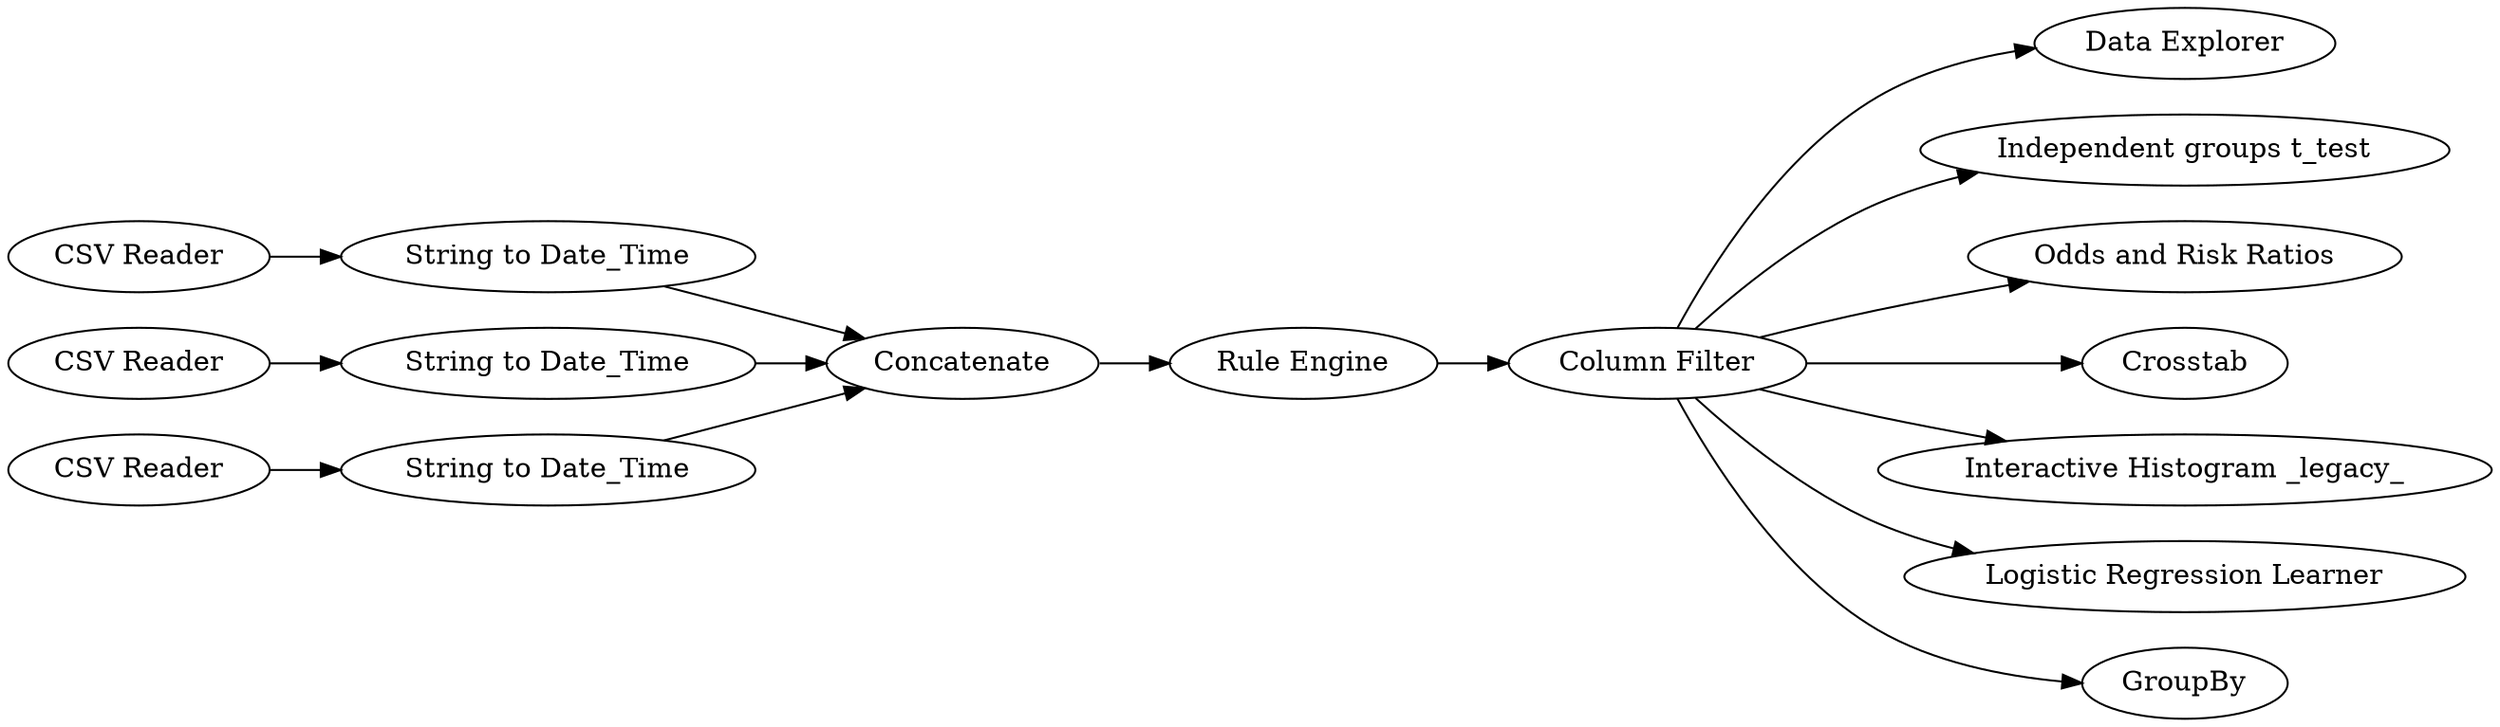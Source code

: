 digraph {
	4 -> 7
	11 -> 10
	7 -> 8
	1 -> 4
	11 -> 14
	11 -> 16
	11 -> 17
	8 -> 11
	11 -> 12
	11 -> 18
	2 -> 5
	6 -> 7
	11 -> 13
	5 -> 7
	3 -> 6
	5 [label="String to Date_Time"]
	16 [label="Odds and Risk Ratios"]
	13 [label=GroupBy]
	1 [label="CSV Reader"]
	7 [label=Concatenate]
	12 [label="Interactive Histogram _legacy_"]
	11 [label="Column Filter"]
	4 [label="String to Date_Time"]
	18 [label="Logistic Regression Learner"]
	6 [label="String to Date_Time"]
	8 [label="Rule Engine"]
	14 [label="Independent groups t_test"]
	17 [label=Crosstab]
	3 [label="CSV Reader"]
	2 [label="CSV Reader"]
	10 [label="Data Explorer"]
	rankdir=LR
}
